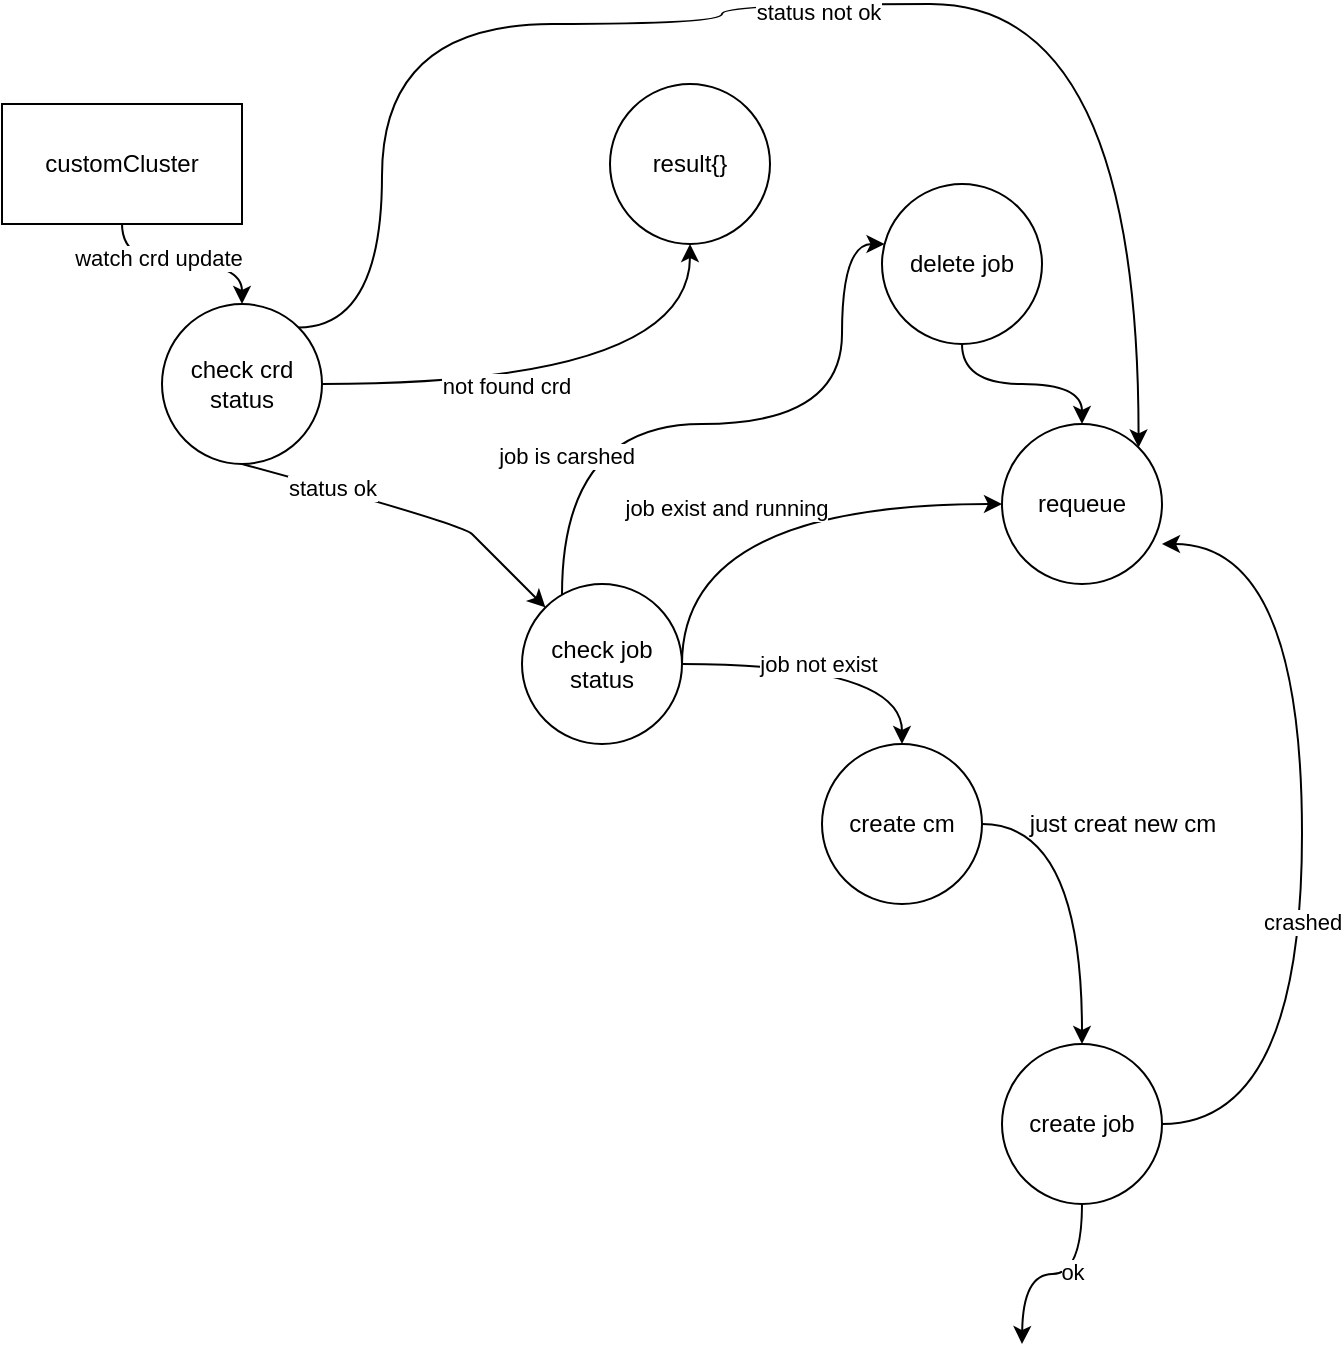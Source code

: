 <mxfile version="20.7.4" type="github">
  <diagram id="CT1NjjWQJzac3AZeAv4A" name="第 1 页">
    <mxGraphModel dx="655" dy="587" grid="1" gridSize="10" guides="1" tooltips="1" connect="1" arrows="1" fold="1" page="1" pageScale="1" pageWidth="827" pageHeight="1169" math="0" shadow="0">
      <root>
        <mxCell id="0" />
        <mxCell id="1" parent="0" />
        <mxCell id="kSKy-D9Eql0qE67P8Xhp-1" value="result{}" style="ellipse;whiteSpace=wrap;html=1;aspect=fixed;" vertex="1" parent="1">
          <mxGeometry x="414" y="130" width="80" height="80" as="geometry" />
        </mxCell>
        <mxCell id="kSKy-D9Eql0qE67P8Xhp-9" style="edgeStyle=orthogonalEdgeStyle;rounded=0;orthogonalLoop=1;jettySize=auto;html=1;curved=1;" edge="1" parent="1" source="kSKy-D9Eql0qE67P8Xhp-2" target="kSKy-D9Eql0qE67P8Xhp-1">
          <mxGeometry relative="1" as="geometry" />
        </mxCell>
        <mxCell id="kSKy-D9Eql0qE67P8Xhp-10" value="not found crd" style="edgeLabel;html=1;align=center;verticalAlign=middle;resizable=0;points=[];" vertex="1" connectable="0" parent="kSKy-D9Eql0qE67P8Xhp-9">
          <mxGeometry x="-0.275" y="-1" relative="1" as="geometry">
            <mxPoint as="offset" />
          </mxGeometry>
        </mxCell>
        <mxCell id="kSKy-D9Eql0qE67P8Xhp-29" style="edgeStyle=orthogonalEdgeStyle;curved=1;rounded=0;orthogonalLoop=1;jettySize=auto;html=1;entryX=1;entryY=0;entryDx=0;entryDy=0;exitX=1;exitY=0;exitDx=0;exitDy=0;" edge="1" parent="1" source="kSKy-D9Eql0qE67P8Xhp-2" target="kSKy-D9Eql0qE67P8Xhp-8">
          <mxGeometry relative="1" as="geometry">
            <Array as="points">
              <mxPoint x="300" y="252" />
              <mxPoint x="300" y="100" />
              <mxPoint x="470" y="100" />
              <mxPoint x="470" y="90" />
              <mxPoint x="678" y="90" />
            </Array>
          </mxGeometry>
        </mxCell>
        <mxCell id="kSKy-D9Eql0qE67P8Xhp-30" value="status not ok" style="edgeLabel;html=1;align=center;verticalAlign=middle;resizable=0;points=[];" vertex="1" connectable="0" parent="kSKy-D9Eql0qE67P8Xhp-29">
          <mxGeometry x="0.048" y="-4" relative="1" as="geometry">
            <mxPoint as="offset" />
          </mxGeometry>
        </mxCell>
        <mxCell id="kSKy-D9Eql0qE67P8Xhp-2" value="check crd status" style="ellipse;whiteSpace=wrap;html=1;aspect=fixed;" vertex="1" parent="1">
          <mxGeometry x="190" y="240" width="80" height="80" as="geometry" />
        </mxCell>
        <mxCell id="kSKy-D9Eql0qE67P8Xhp-16" style="edgeStyle=orthogonalEdgeStyle;rounded=0;orthogonalLoop=1;jettySize=auto;html=1;entryX=0.5;entryY=0;entryDx=0;entryDy=0;curved=1;" edge="1" parent="1" source="kSKy-D9Eql0qE67P8Xhp-4" target="kSKy-D9Eql0qE67P8Xhp-13">
          <mxGeometry relative="1" as="geometry" />
        </mxCell>
        <mxCell id="kSKy-D9Eql0qE67P8Xhp-17" value="job not exist" style="edgeLabel;html=1;align=center;verticalAlign=middle;resizable=0;points=[];" vertex="1" connectable="0" parent="kSKy-D9Eql0qE67P8Xhp-16">
          <mxGeometry x="-0.102" relative="1" as="geometry">
            <mxPoint as="offset" />
          </mxGeometry>
        </mxCell>
        <mxCell id="kSKy-D9Eql0qE67P8Xhp-19" style="edgeStyle=orthogonalEdgeStyle;rounded=0;orthogonalLoop=1;jettySize=auto;html=1;entryX=0;entryY=0.5;entryDx=0;entryDy=0;curved=1;" edge="1" parent="1" source="kSKy-D9Eql0qE67P8Xhp-4" target="kSKy-D9Eql0qE67P8Xhp-8">
          <mxGeometry relative="1" as="geometry">
            <Array as="points">
              <mxPoint x="450" y="340" />
            </Array>
          </mxGeometry>
        </mxCell>
        <mxCell id="kSKy-D9Eql0qE67P8Xhp-20" value="job exist and running" style="edgeLabel;html=1;align=center;verticalAlign=middle;resizable=0;points=[];" vertex="1" connectable="0" parent="kSKy-D9Eql0qE67P8Xhp-19">
          <mxGeometry x="-0.153" y="-2" relative="1" as="geometry">
            <mxPoint as="offset" />
          </mxGeometry>
        </mxCell>
        <mxCell id="kSKy-D9Eql0qE67P8Xhp-21" style="edgeStyle=orthogonalEdgeStyle;rounded=0;orthogonalLoop=1;jettySize=auto;html=1;curved=1;" edge="1" parent="1" source="kSKy-D9Eql0qE67P8Xhp-4" target="kSKy-D9Eql0qE67P8Xhp-23">
          <mxGeometry relative="1" as="geometry">
            <Array as="points">
              <mxPoint x="390" y="300" />
              <mxPoint x="530" y="300" />
              <mxPoint x="530" y="210" />
            </Array>
          </mxGeometry>
        </mxCell>
        <mxCell id="kSKy-D9Eql0qE67P8Xhp-22" value="job is carshed" style="edgeLabel;html=1;align=center;verticalAlign=middle;resizable=0;points=[];" vertex="1" connectable="0" parent="kSKy-D9Eql0qE67P8Xhp-21">
          <mxGeometry x="-0.481" y="-16" relative="1" as="geometry">
            <mxPoint as="offset" />
          </mxGeometry>
        </mxCell>
        <mxCell id="kSKy-D9Eql0qE67P8Xhp-4" value="check job status" style="ellipse;whiteSpace=wrap;html=1;aspect=fixed;" vertex="1" parent="1">
          <mxGeometry x="370" y="380" width="80" height="80" as="geometry" />
        </mxCell>
        <mxCell id="kSKy-D9Eql0qE67P8Xhp-32" style="edgeStyle=orthogonalEdgeStyle;curved=1;rounded=0;orthogonalLoop=1;jettySize=auto;html=1;" edge="1" parent="1" source="kSKy-D9Eql0qE67P8Xhp-5">
          <mxGeometry relative="1" as="geometry">
            <mxPoint x="620" y="760" as="targetPoint" />
          </mxGeometry>
        </mxCell>
        <mxCell id="kSKy-D9Eql0qE67P8Xhp-33" value="ok" style="edgeLabel;html=1;align=center;verticalAlign=middle;resizable=0;points=[];" vertex="1" connectable="0" parent="kSKy-D9Eql0qE67P8Xhp-32">
          <mxGeometry x="-0.183" y="-1" relative="1" as="geometry">
            <mxPoint as="offset" />
          </mxGeometry>
        </mxCell>
        <mxCell id="kSKy-D9Eql0qE67P8Xhp-34" style="edgeStyle=orthogonalEdgeStyle;curved=1;rounded=0;orthogonalLoop=1;jettySize=auto;html=1;entryX=1;entryY=0.75;entryDx=0;entryDy=0;entryPerimeter=0;" edge="1" parent="1" source="kSKy-D9Eql0qE67P8Xhp-5" target="kSKy-D9Eql0qE67P8Xhp-8">
          <mxGeometry relative="1" as="geometry">
            <Array as="points">
              <mxPoint x="760" y="650" />
              <mxPoint x="760" y="360" />
            </Array>
          </mxGeometry>
        </mxCell>
        <mxCell id="kSKy-D9Eql0qE67P8Xhp-35" value="crashed" style="edgeLabel;html=1;align=center;verticalAlign=middle;resizable=0;points=[];" vertex="1" connectable="0" parent="kSKy-D9Eql0qE67P8Xhp-34">
          <mxGeometry x="-0.204" relative="1" as="geometry">
            <mxPoint as="offset" />
          </mxGeometry>
        </mxCell>
        <mxCell id="kSKy-D9Eql0qE67P8Xhp-5" value="create job" style="ellipse;whiteSpace=wrap;html=1;aspect=fixed;" vertex="1" parent="1">
          <mxGeometry x="610" y="610" width="80" height="80" as="geometry" />
        </mxCell>
        <mxCell id="kSKy-D9Eql0qE67P8Xhp-6" value="" style="curved=1;endArrow=classic;html=1;rounded=0;exitX=0.5;exitY=1;exitDx=0;exitDy=0;" edge="1" parent="1" source="kSKy-D9Eql0qE67P8Xhp-2" target="kSKy-D9Eql0qE67P8Xhp-4">
          <mxGeometry width="50" height="50" relative="1" as="geometry">
            <mxPoint x="270" y="320" as="sourcePoint" />
            <mxPoint x="332.188" y="386.718" as="targetPoint" />
            <Array as="points">
              <mxPoint x="340" y="350" />
              <mxPoint x="350" y="360" />
            </Array>
          </mxGeometry>
        </mxCell>
        <mxCell id="kSKy-D9Eql0qE67P8Xhp-7" value="status ok" style="edgeLabel;html=1;align=center;verticalAlign=middle;resizable=0;points=[];" vertex="1" connectable="0" parent="kSKy-D9Eql0qE67P8Xhp-6">
          <mxGeometry x="-0.467" relative="1" as="geometry">
            <mxPoint as="offset" />
          </mxGeometry>
        </mxCell>
        <mxCell id="kSKy-D9Eql0qE67P8Xhp-8" value="requeue" style="ellipse;whiteSpace=wrap;html=1;aspect=fixed;" vertex="1" parent="1">
          <mxGeometry x="610" y="300" width="80" height="80" as="geometry" />
        </mxCell>
        <mxCell id="kSKy-D9Eql0qE67P8Xhp-31" style="edgeStyle=orthogonalEdgeStyle;curved=1;rounded=0;orthogonalLoop=1;jettySize=auto;html=1;" edge="1" parent="1" source="kSKy-D9Eql0qE67P8Xhp-13" target="kSKy-D9Eql0qE67P8Xhp-5">
          <mxGeometry relative="1" as="geometry" />
        </mxCell>
        <mxCell id="kSKy-D9Eql0qE67P8Xhp-13" value="create cm" style="ellipse;whiteSpace=wrap;html=1;aspect=fixed;" vertex="1" parent="1">
          <mxGeometry x="520" y="460" width="80" height="80" as="geometry" />
        </mxCell>
        <mxCell id="kSKy-D9Eql0qE67P8Xhp-18" value="just creat new cm" style="text;html=1;align=center;verticalAlign=middle;resizable=0;points=[];autosize=1;strokeColor=none;fillColor=none;" vertex="1" parent="1">
          <mxGeometry x="610" y="485" width="120" height="30" as="geometry" />
        </mxCell>
        <mxCell id="kSKy-D9Eql0qE67P8Xhp-24" style="edgeStyle=orthogonalEdgeStyle;curved=1;rounded=0;orthogonalLoop=1;jettySize=auto;html=1;" edge="1" parent="1" source="kSKy-D9Eql0qE67P8Xhp-23" target="kSKy-D9Eql0qE67P8Xhp-8">
          <mxGeometry relative="1" as="geometry" />
        </mxCell>
        <mxCell id="kSKy-D9Eql0qE67P8Xhp-23" value="delete job" style="ellipse;whiteSpace=wrap;html=1;aspect=fixed;" vertex="1" parent="1">
          <mxGeometry x="550" y="180" width="80" height="80" as="geometry" />
        </mxCell>
        <mxCell id="kSKy-D9Eql0qE67P8Xhp-26" style="edgeStyle=orthogonalEdgeStyle;curved=1;rounded=0;orthogonalLoop=1;jettySize=auto;html=1;" edge="1" parent="1" source="kSKy-D9Eql0qE67P8Xhp-25" target="kSKy-D9Eql0qE67P8Xhp-2">
          <mxGeometry relative="1" as="geometry" />
        </mxCell>
        <mxCell id="kSKy-D9Eql0qE67P8Xhp-27" value="watch crd update" style="edgeLabel;html=1;align=center;verticalAlign=middle;resizable=0;points=[];" vertex="1" connectable="0" parent="kSKy-D9Eql0qE67P8Xhp-26">
          <mxGeometry x="-0.247" y="3" relative="1" as="geometry">
            <mxPoint as="offset" />
          </mxGeometry>
        </mxCell>
        <mxCell id="kSKy-D9Eql0qE67P8Xhp-25" value="customCluster" style="rounded=0;whiteSpace=wrap;html=1;" vertex="1" parent="1">
          <mxGeometry x="110" y="140" width="120" height="60" as="geometry" />
        </mxCell>
      </root>
    </mxGraphModel>
  </diagram>
</mxfile>
